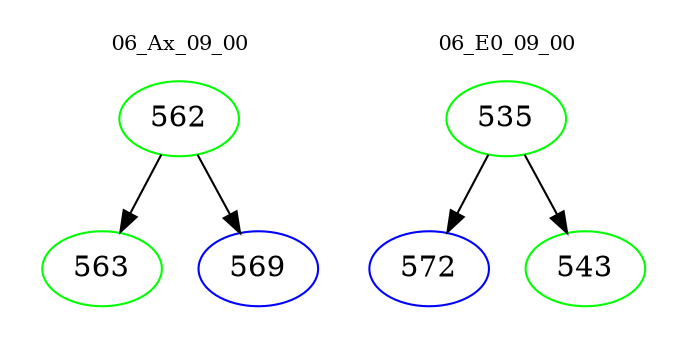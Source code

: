 digraph{
subgraph cluster_0 {
color = white
label = "06_Ax_09_00";
fontsize=10;
T0_562 [label="562", color="green"]
T0_562 -> T0_563 [color="black"]
T0_563 [label="563", color="green"]
T0_562 -> T0_569 [color="black"]
T0_569 [label="569", color="blue"]
}
subgraph cluster_1 {
color = white
label = "06_E0_09_00";
fontsize=10;
T1_535 [label="535", color="green"]
T1_535 -> T1_572 [color="black"]
T1_572 [label="572", color="blue"]
T1_535 -> T1_543 [color="black"]
T1_543 [label="543", color="green"]
}
}
